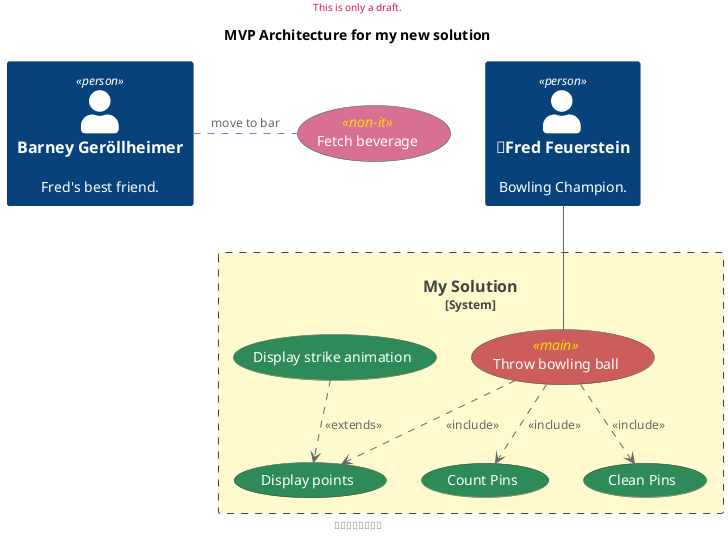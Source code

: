 @startuml

!include <C4/C4_Container.puml>
skinparam UseCase {
    FontColor White
    BackgroundColor #2e8b57
    BackgroundColor<<main>> IndianRed
    BackgroundColor<<non-it>> palevioletred
    StereotypeFontColor gold
    BorderColor #2f4f4f
}

title MVP Architecture for my new solution

' actor "Fred Feuerstein" as fred
' actor "Barney Geröllheimer" as barney

Person(fred, "👴Fred Feuerstein", "Bowling Champion.")
Person(barney, "Barney Geröllheimer", "Fred's best friend.")

System_Boundary(mysolution, "My Solution") #fffacd {
    UseCase "Throw bowling ball" as bowl <<main>>
    UseCase "Clean Pins" as clear
    UseCase "Count Pins" as count
    UseCase "Display points" as display_score
    UseCase "Display strike animation" as strike
    ' Container(strike, "Strike Display", "MP4-Animation Service")
}

UseCase "Fetch beverage" as drinks <<non-it>>

fred -- bowl
bowl ..> count : <<include>>
bowl ..> clear : <<include>>
bowl ..> display_score : <<include>>
strike ..> display_score : <<extends>>
barney - drinks #line:MediumPurple;Line.bold;Line.dashed : move to bar

'
' Meta infos below this please.
'


header
    <color: #e30b5c>This is only a draft.
endheader

footer
    🧡💛💚💙💜🤎🖤🤍
endfooter

@enduml
